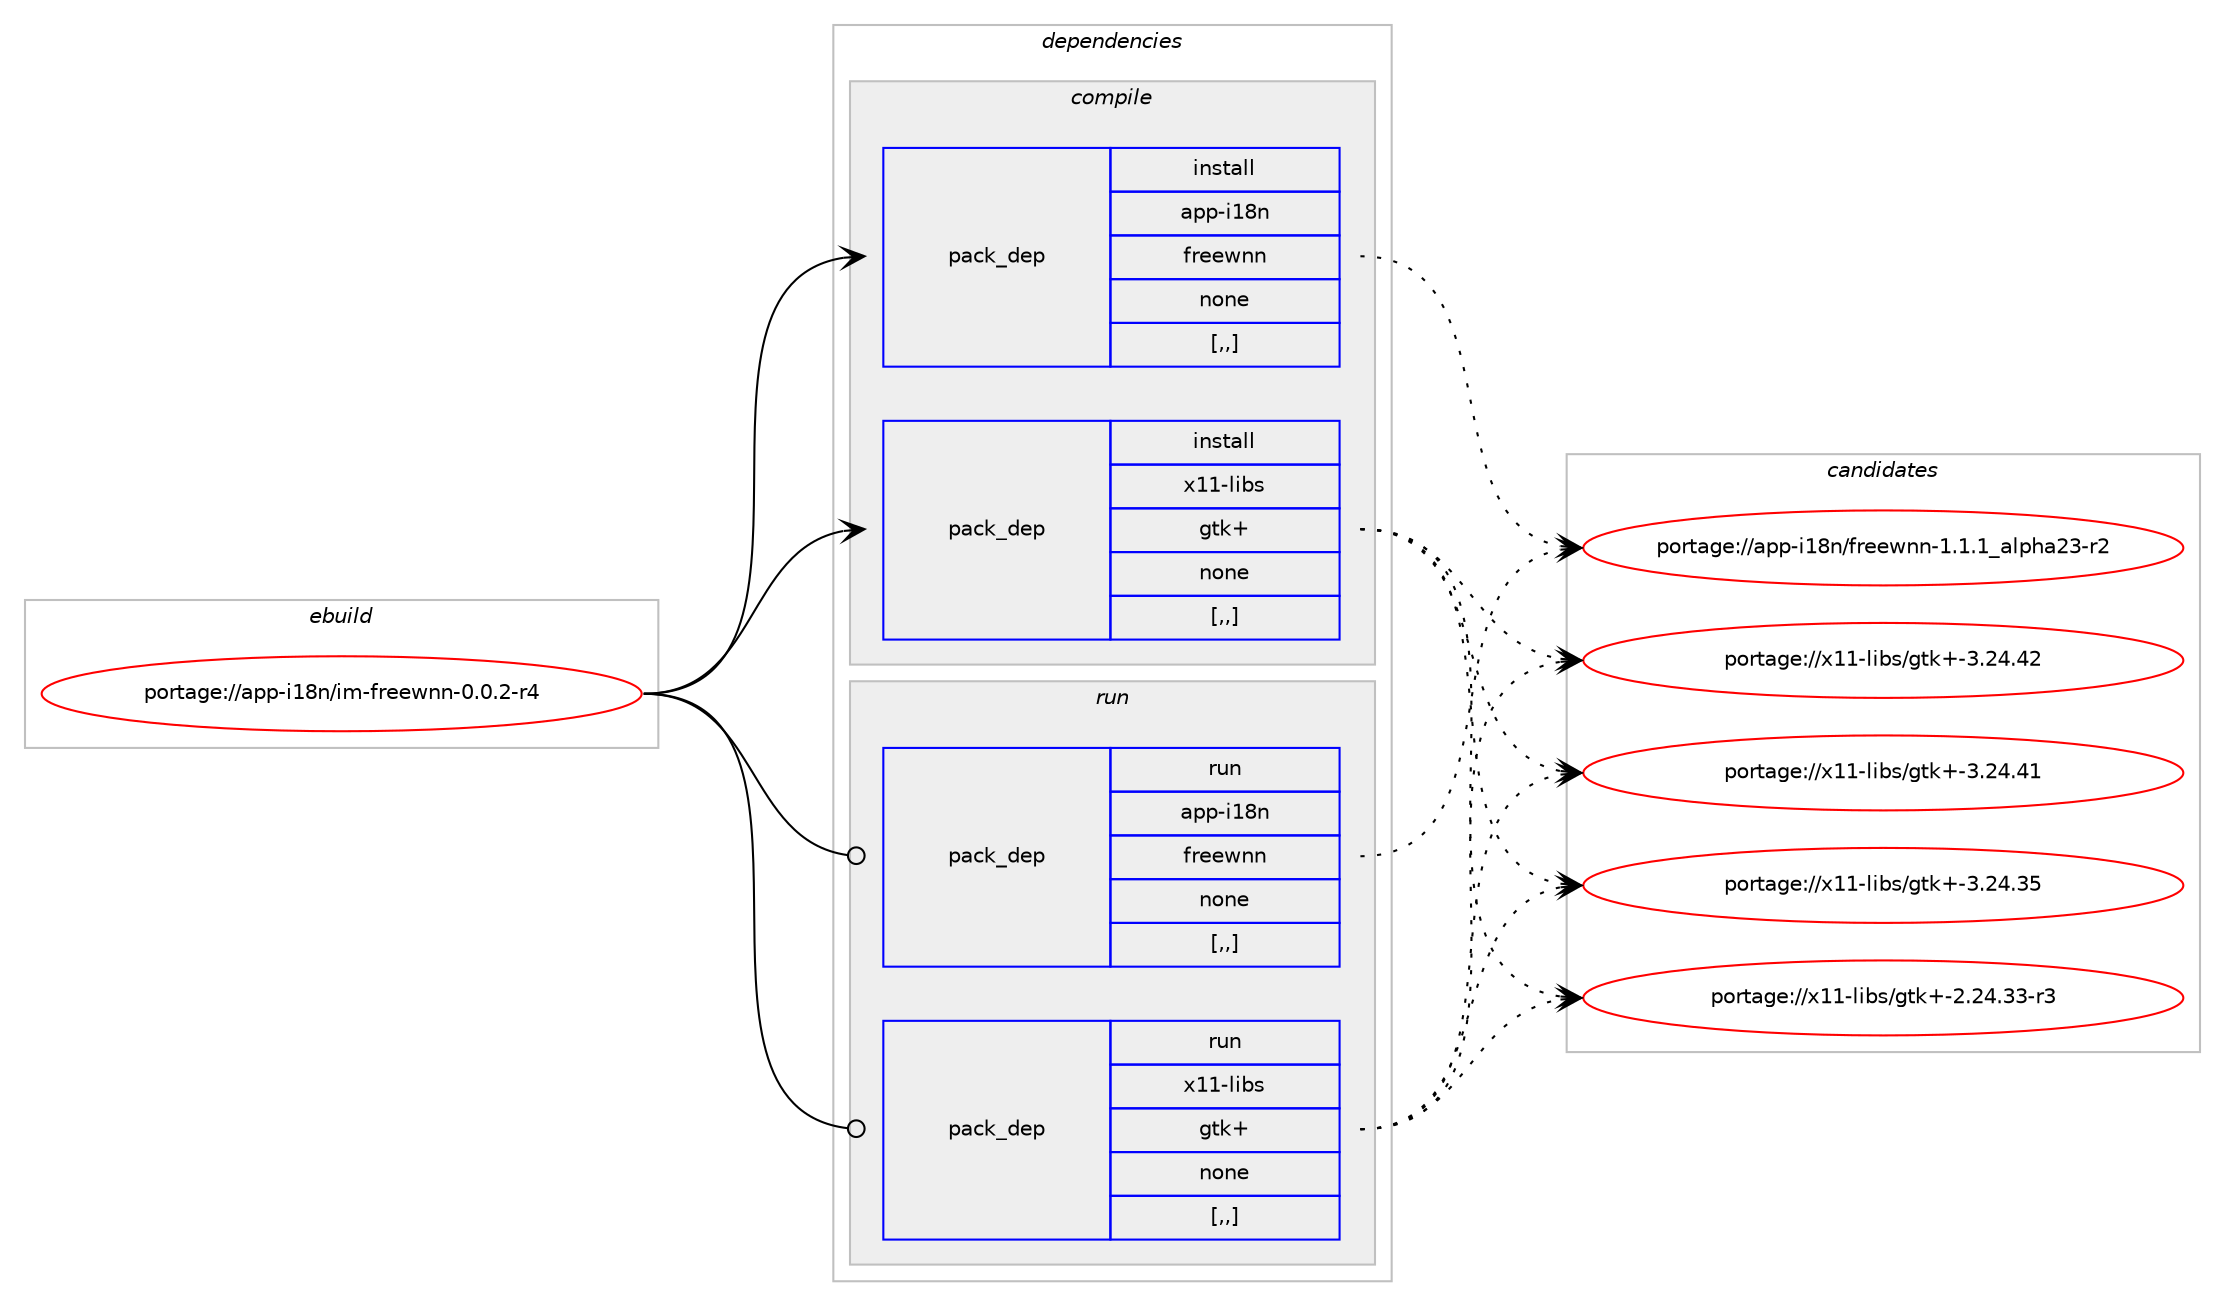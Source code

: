 digraph prolog {

# *************
# Graph options
# *************

newrank=true;
concentrate=true;
compound=true;
graph [rankdir=LR,fontname=Helvetica,fontsize=10,ranksep=1.5];#, ranksep=2.5, nodesep=0.2];
edge  [arrowhead=vee];
node  [fontname=Helvetica,fontsize=10];

# **********
# The ebuild
# **********

subgraph cluster_leftcol {
color=gray;
label=<<i>ebuild</i>>;
id [label="portage://app-i18n/im-freewnn-0.0.2-r4", color=red, width=4, href="../app-i18n/im-freewnn-0.0.2-r4.svg"];
}

# ****************
# The dependencies
# ****************

subgraph cluster_midcol {
color=gray;
label=<<i>dependencies</i>>;
subgraph cluster_compile {
fillcolor="#eeeeee";
style=filled;
label=<<i>compile</i>>;
subgraph pack26564 {
dependency38205 [label=<<TABLE BORDER="0" CELLBORDER="1" CELLSPACING="0" CELLPADDING="4" WIDTH="220"><TR><TD ROWSPAN="6" CELLPADDING="30">pack_dep</TD></TR><TR><TD WIDTH="110">install</TD></TR><TR><TD>app-i18n</TD></TR><TR><TD>freewnn</TD></TR><TR><TD>none</TD></TR><TR><TD>[,,]</TD></TR></TABLE>>, shape=none, color=blue];
}
id:e -> dependency38205:w [weight=20,style="solid",arrowhead="vee"];
subgraph pack26565 {
dependency38206 [label=<<TABLE BORDER="0" CELLBORDER="1" CELLSPACING="0" CELLPADDING="4" WIDTH="220"><TR><TD ROWSPAN="6" CELLPADDING="30">pack_dep</TD></TR><TR><TD WIDTH="110">install</TD></TR><TR><TD>x11-libs</TD></TR><TR><TD>gtk+</TD></TR><TR><TD>none</TD></TR><TR><TD>[,,]</TD></TR></TABLE>>, shape=none, color=blue];
}
id:e -> dependency38206:w [weight=20,style="solid",arrowhead="vee"];
}
subgraph cluster_compileandrun {
fillcolor="#eeeeee";
style=filled;
label=<<i>compile and run</i>>;
}
subgraph cluster_run {
fillcolor="#eeeeee";
style=filled;
label=<<i>run</i>>;
subgraph pack26566 {
dependency38207 [label=<<TABLE BORDER="0" CELLBORDER="1" CELLSPACING="0" CELLPADDING="4" WIDTH="220"><TR><TD ROWSPAN="6" CELLPADDING="30">pack_dep</TD></TR><TR><TD WIDTH="110">run</TD></TR><TR><TD>app-i18n</TD></TR><TR><TD>freewnn</TD></TR><TR><TD>none</TD></TR><TR><TD>[,,]</TD></TR></TABLE>>, shape=none, color=blue];
}
id:e -> dependency38207:w [weight=20,style="solid",arrowhead="odot"];
subgraph pack26567 {
dependency38208 [label=<<TABLE BORDER="0" CELLBORDER="1" CELLSPACING="0" CELLPADDING="4" WIDTH="220"><TR><TD ROWSPAN="6" CELLPADDING="30">pack_dep</TD></TR><TR><TD WIDTH="110">run</TD></TR><TR><TD>x11-libs</TD></TR><TR><TD>gtk+</TD></TR><TR><TD>none</TD></TR><TR><TD>[,,]</TD></TR></TABLE>>, shape=none, color=blue];
}
id:e -> dependency38208:w [weight=20,style="solid",arrowhead="odot"];
}
}

# **************
# The candidates
# **************

subgraph cluster_choices {
rank=same;
color=gray;
label=<<i>candidates</i>>;

subgraph choice26564 {
color=black;
nodesep=1;
choice971121124510549561104710211410110111911011045494649464995971081121049750514511450 [label="portage://app-i18n/freewnn-1.1.1_alpha23-r2", color=red, width=4,href="../app-i18n/freewnn-1.1.1_alpha23-r2.svg"];
dependency38205:e -> choice971121124510549561104710211410110111911011045494649464995971081121049750514511450:w [style=dotted,weight="100"];
}
subgraph choice26565 {
color=black;
nodesep=1;
choice1204949451081059811547103116107434551465052465250 [label="portage://x11-libs/gtk+-3.24.42", color=red, width=4,href="../x11-libs/gtk+-3.24.42.svg"];
choice1204949451081059811547103116107434551465052465249 [label="portage://x11-libs/gtk+-3.24.41", color=red, width=4,href="../x11-libs/gtk+-3.24.41.svg"];
choice1204949451081059811547103116107434551465052465153 [label="portage://x11-libs/gtk+-3.24.35", color=red, width=4,href="../x11-libs/gtk+-3.24.35.svg"];
choice12049494510810598115471031161074345504650524651514511451 [label="portage://x11-libs/gtk+-2.24.33-r3", color=red, width=4,href="../x11-libs/gtk+-2.24.33-r3.svg"];
dependency38206:e -> choice1204949451081059811547103116107434551465052465250:w [style=dotted,weight="100"];
dependency38206:e -> choice1204949451081059811547103116107434551465052465249:w [style=dotted,weight="100"];
dependency38206:e -> choice1204949451081059811547103116107434551465052465153:w [style=dotted,weight="100"];
dependency38206:e -> choice12049494510810598115471031161074345504650524651514511451:w [style=dotted,weight="100"];
}
subgraph choice26566 {
color=black;
nodesep=1;
choice971121124510549561104710211410110111911011045494649464995971081121049750514511450 [label="portage://app-i18n/freewnn-1.1.1_alpha23-r2", color=red, width=4,href="../app-i18n/freewnn-1.1.1_alpha23-r2.svg"];
dependency38207:e -> choice971121124510549561104710211410110111911011045494649464995971081121049750514511450:w [style=dotted,weight="100"];
}
subgraph choice26567 {
color=black;
nodesep=1;
choice1204949451081059811547103116107434551465052465250 [label="portage://x11-libs/gtk+-3.24.42", color=red, width=4,href="../x11-libs/gtk+-3.24.42.svg"];
choice1204949451081059811547103116107434551465052465249 [label="portage://x11-libs/gtk+-3.24.41", color=red, width=4,href="../x11-libs/gtk+-3.24.41.svg"];
choice1204949451081059811547103116107434551465052465153 [label="portage://x11-libs/gtk+-3.24.35", color=red, width=4,href="../x11-libs/gtk+-3.24.35.svg"];
choice12049494510810598115471031161074345504650524651514511451 [label="portage://x11-libs/gtk+-2.24.33-r3", color=red, width=4,href="../x11-libs/gtk+-2.24.33-r3.svg"];
dependency38208:e -> choice1204949451081059811547103116107434551465052465250:w [style=dotted,weight="100"];
dependency38208:e -> choice1204949451081059811547103116107434551465052465249:w [style=dotted,weight="100"];
dependency38208:e -> choice1204949451081059811547103116107434551465052465153:w [style=dotted,weight="100"];
dependency38208:e -> choice12049494510810598115471031161074345504650524651514511451:w [style=dotted,weight="100"];
}
}

}
